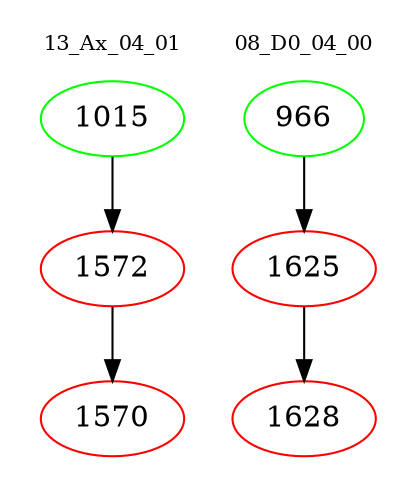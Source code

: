 digraph{
subgraph cluster_0 {
color = white
label = "13_Ax_04_01";
fontsize=10;
T0_1015 [label="1015", color="green"]
T0_1015 -> T0_1572 [color="black"]
T0_1572 [label="1572", color="red"]
T0_1572 -> T0_1570 [color="black"]
T0_1570 [label="1570", color="red"]
}
subgraph cluster_1 {
color = white
label = "08_D0_04_00";
fontsize=10;
T1_966 [label="966", color="green"]
T1_966 -> T1_1625 [color="black"]
T1_1625 [label="1625", color="red"]
T1_1625 -> T1_1628 [color="black"]
T1_1628 [label="1628", color="red"]
}
}

